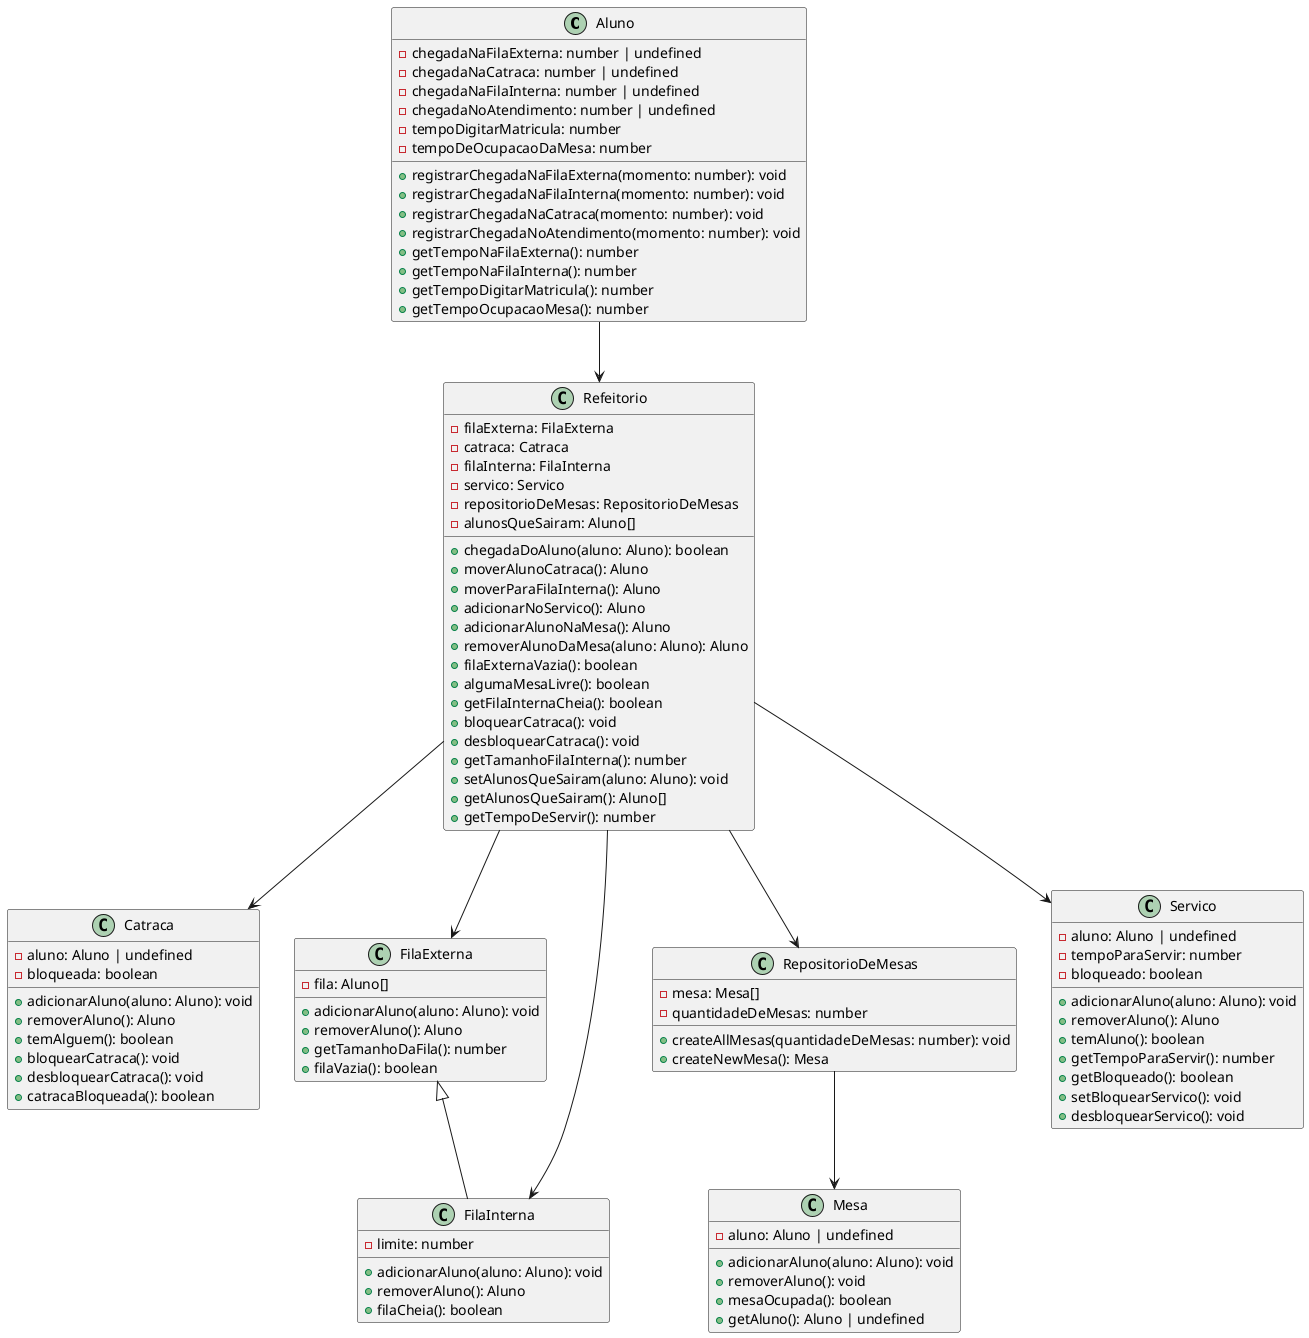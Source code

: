 @startuml

class Aluno {
    - chegadaNaFilaExterna: number | undefined
    - chegadaNaCatraca: number | undefined
    - chegadaNaFilaInterna: number | undefined
    - chegadaNoAtendimento: number | undefined
    - tempoDigitarMatricula: number
    - tempoDeOcupacaoDaMesa: number
    + registrarChegadaNaFilaExterna(momento: number): void
    + registrarChegadaNaFilaInterna(momento: number): void
    + registrarChegadaNaCatraca(momento: number): void
    + registrarChegadaNoAtendimento(momento: number): void
    + getTempoNaFilaExterna(): number
    + getTempoNaFilaInterna(): number
    + getTempoDigitarMatricula(): number
    + getTempoOcupacaoMesa(): number
}

class Catraca {
    - aluno: Aluno | undefined
    - bloqueada: boolean
    + adicionarAluno(aluno: Aluno): void
    + removerAluno(): Aluno
    + temAlguem(): boolean
    + bloquearCatraca(): void
    + desbloquearCatraca(): void
    + catracaBloqueada(): boolean
}

class FilaExterna {
    - fila: Aluno[]
    + adicionarAluno(aluno: Aluno): void
    + removerAluno(): Aluno
    + getTamanhoDaFila(): number
    + filaVazia(): boolean
}

class FilaInterna extends FilaExterna {
    - limite: number
    + adicionarAluno(aluno: Aluno): void
    + removerAluno(): Aluno
    + filaCheia(): boolean
}

class Mesa {
    - aluno: Aluno | undefined
    + adicionarAluno(aluno: Aluno): void
    + removerAluno(): void
    + mesaOcupada(): boolean
    + getAluno(): Aluno | undefined
}

class RepositorioDeMesas {
    - mesa: Mesa[]
    - quantidadeDeMesas: number
    + createAllMesas(quantidadeDeMesas: number): void
    + createNewMesa(): Mesa
}

class Servico {
    - aluno: Aluno | undefined
    - tempoParaServir: number
    - bloqueado: boolean
    + adicionarAluno(aluno: Aluno): void
    + removerAluno(): Aluno
    + temAluno(): boolean
    + getTempoParaServir(): number
    + getBloqueado(): boolean
    + setBloquearServico(): void
    + desbloquearServico(): void
}

class Refeitorio {
    - filaExterna: FilaExterna
    - catraca: Catraca
    - filaInterna: FilaInterna
    - servico: Servico
    - repositorioDeMesas: RepositorioDeMesas
    - alunosQueSairam: Aluno[]
    + chegadaDoAluno(aluno: Aluno): boolean
    + moverAlunoCatraca(): Aluno
    + moverParaFilaInterna(): Aluno
    + adicionarNoServico(): Aluno
    + adicionarAlunoNaMesa(): Aluno
    + removerAlunoDaMesa(aluno: Aluno): Aluno
    + filaExternaVazia(): boolean
    + algumaMesaLivre(): boolean
    + getFilaInternaCheia(): boolean
    + bloquearCatraca(): void
    + desbloquearCatraca(): void
    + getTamanhoFilaInterna(): number
    + setAlunosQueSairam(aluno: Aluno): void
    + getAlunosQueSairam(): Aluno[]
    + getTempoDeServir(): number
}

Refeitorio --> FilaExterna
Refeitorio --> Catraca
Refeitorio --> FilaInterna
Refeitorio --> Servico
Refeitorio --> RepositorioDeMesas
RepositorioDeMesas --> Mesa
Aluno --> Refeitorio

@enduml